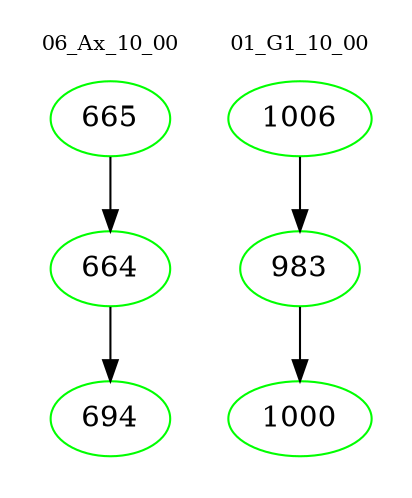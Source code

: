 digraph{
subgraph cluster_0 {
color = white
label = "06_Ax_10_00";
fontsize=10;
T0_665 [label="665", color="green"]
T0_665 -> T0_664 [color="black"]
T0_664 [label="664", color="green"]
T0_664 -> T0_694 [color="black"]
T0_694 [label="694", color="green"]
}
subgraph cluster_1 {
color = white
label = "01_G1_10_00";
fontsize=10;
T1_1006 [label="1006", color="green"]
T1_1006 -> T1_983 [color="black"]
T1_983 [label="983", color="green"]
T1_983 -> T1_1000 [color="black"]
T1_1000 [label="1000", color="green"]
}
}
